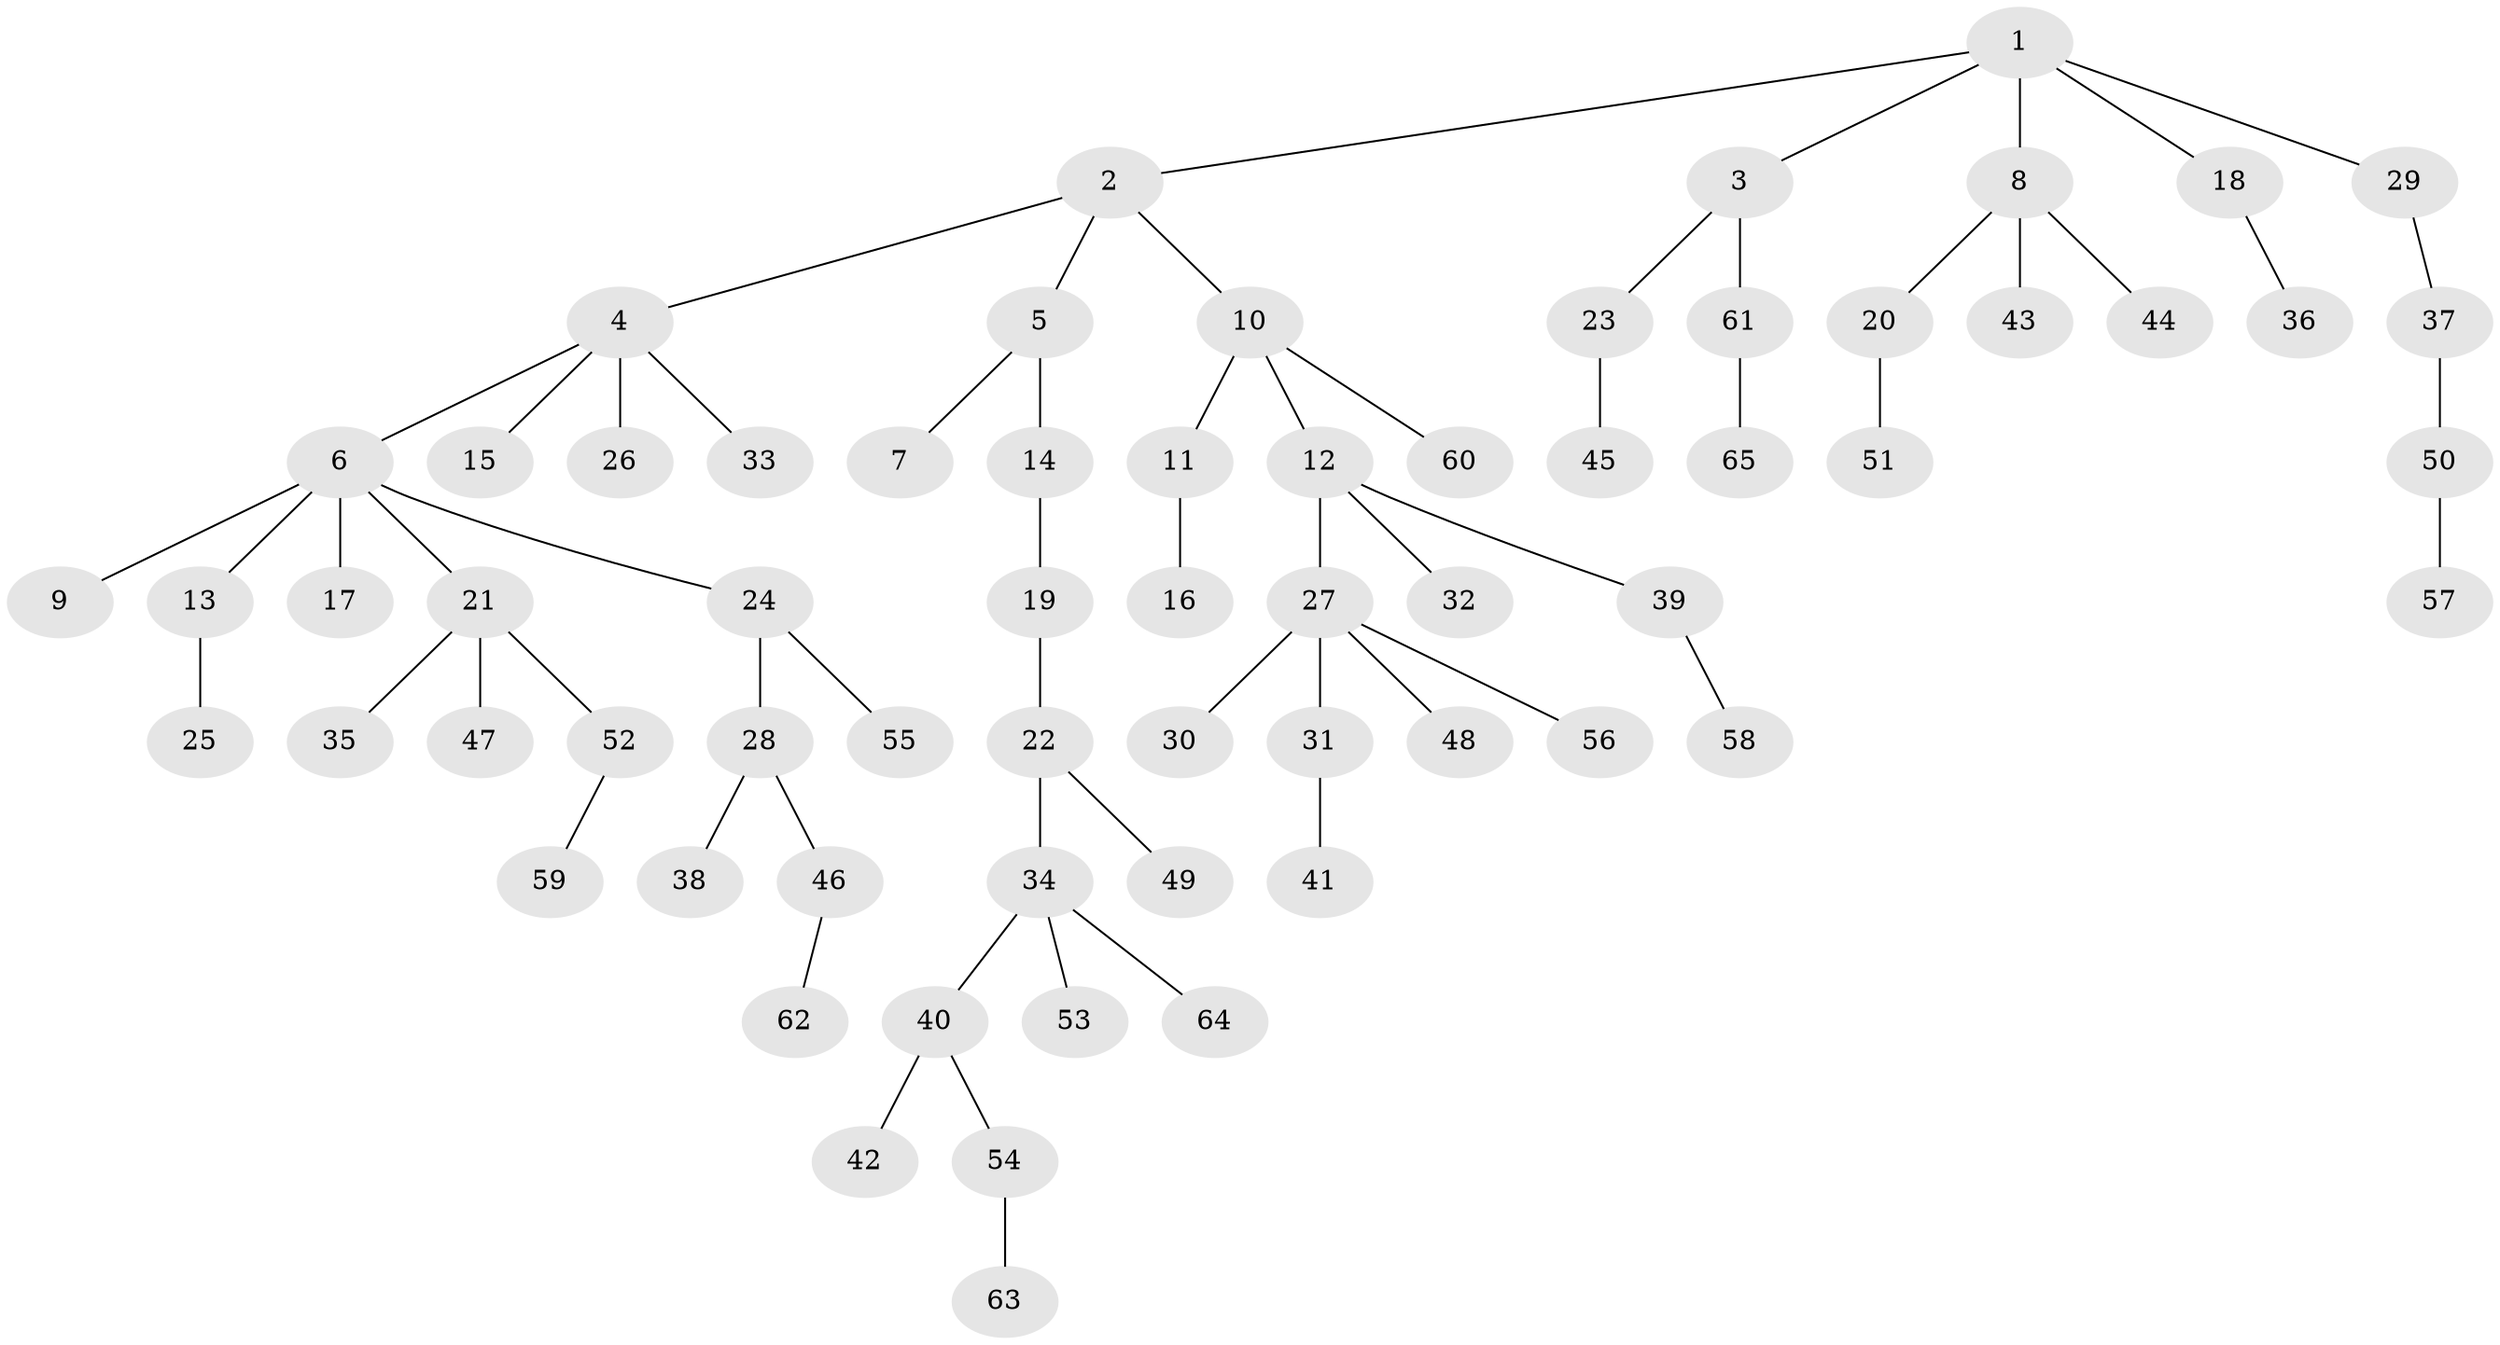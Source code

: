 // Generated by graph-tools (version 1.1) at 2025/26/03/09/25 03:26:25]
// undirected, 65 vertices, 64 edges
graph export_dot {
graph [start="1"]
  node [color=gray90,style=filled];
  1;
  2;
  3;
  4;
  5;
  6;
  7;
  8;
  9;
  10;
  11;
  12;
  13;
  14;
  15;
  16;
  17;
  18;
  19;
  20;
  21;
  22;
  23;
  24;
  25;
  26;
  27;
  28;
  29;
  30;
  31;
  32;
  33;
  34;
  35;
  36;
  37;
  38;
  39;
  40;
  41;
  42;
  43;
  44;
  45;
  46;
  47;
  48;
  49;
  50;
  51;
  52;
  53;
  54;
  55;
  56;
  57;
  58;
  59;
  60;
  61;
  62;
  63;
  64;
  65;
  1 -- 2;
  1 -- 3;
  1 -- 8;
  1 -- 18;
  1 -- 29;
  2 -- 4;
  2 -- 5;
  2 -- 10;
  3 -- 23;
  3 -- 61;
  4 -- 6;
  4 -- 15;
  4 -- 26;
  4 -- 33;
  5 -- 7;
  5 -- 14;
  6 -- 9;
  6 -- 13;
  6 -- 17;
  6 -- 21;
  6 -- 24;
  8 -- 20;
  8 -- 43;
  8 -- 44;
  10 -- 11;
  10 -- 12;
  10 -- 60;
  11 -- 16;
  12 -- 27;
  12 -- 32;
  12 -- 39;
  13 -- 25;
  14 -- 19;
  18 -- 36;
  19 -- 22;
  20 -- 51;
  21 -- 35;
  21 -- 47;
  21 -- 52;
  22 -- 34;
  22 -- 49;
  23 -- 45;
  24 -- 28;
  24 -- 55;
  27 -- 30;
  27 -- 31;
  27 -- 48;
  27 -- 56;
  28 -- 38;
  28 -- 46;
  29 -- 37;
  31 -- 41;
  34 -- 40;
  34 -- 53;
  34 -- 64;
  37 -- 50;
  39 -- 58;
  40 -- 42;
  40 -- 54;
  46 -- 62;
  50 -- 57;
  52 -- 59;
  54 -- 63;
  61 -- 65;
}
